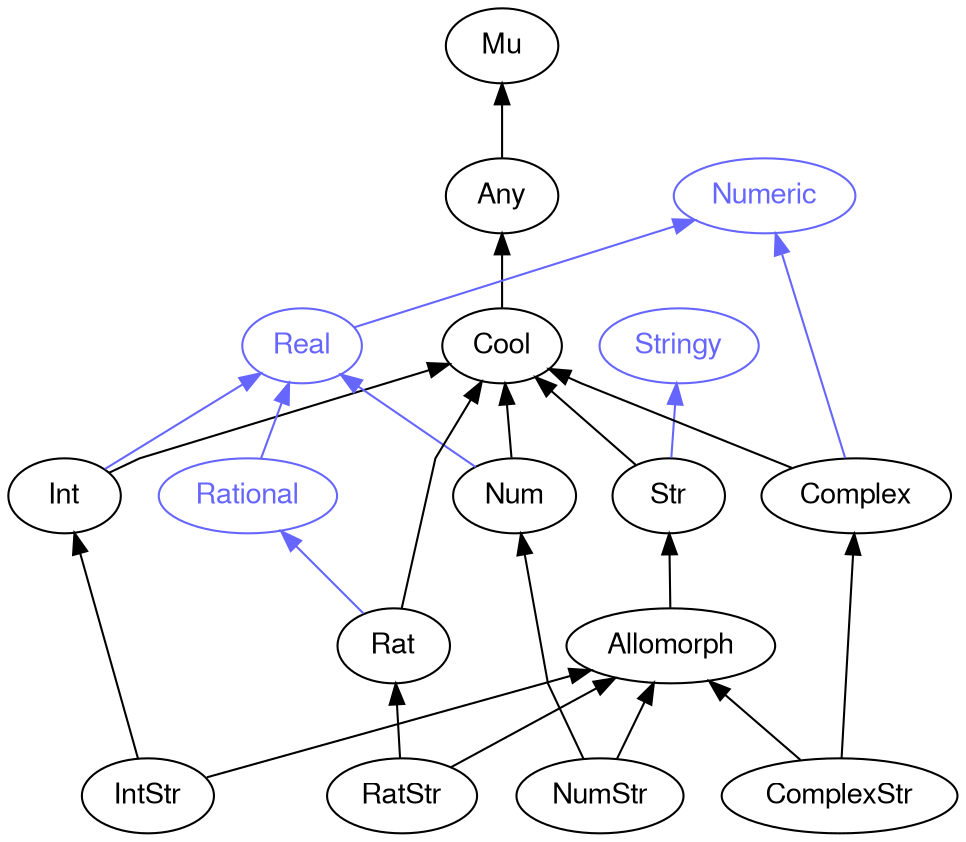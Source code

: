 digraph "raku-type-graph" {
    rankdir=BT;
    splines=polyline;
    overlap=false;

    graph [truecolor=true bgcolor="#FFFFFF"];
    // Types
    "Allomorph" [color="#000000", fontcolor="#000000", href="/type/Allomorph", fontname="FreeSans"];
    "Mu" [color="#000000", fontcolor="#000000", href="/type/Mu", fontname="FreeSans"];
    "Any" [color="#000000", fontcolor="#000000", href="/type/Any", fontname="FreeSans"];
    "Cool" [color="#000000", fontcolor="#000000", href="/type/Cool", fontname="FreeSans"];
    "Stringy" [color="#6666FF", fontcolor="#6666FF", href="/type/Stringy", fontname="FreeSans"];
    "Str" [color="#000000", fontcolor="#000000", href="/type/Str", fontname="FreeSans"];
    "Numeric" [color="#6666FF", fontcolor="#6666FF", href="/type/Numeric", fontname="FreeSans"];
    "Real" [color="#6666FF", fontcolor="#6666FF", href="/type/Real", fontname="FreeSans"];
    "Int" [color="#000000", fontcolor="#000000", href="/type/Int", fontname="FreeSans"];
    "IntStr" [color="#000000", fontcolor="#000000", href="/type/IntStr", fontname="FreeSans"];
    "Complex" [color="#000000", fontcolor="#000000", href="/type/Complex", fontname="FreeSans"];
    "ComplexStr" [color="#000000", fontcolor="#000000", href="/type/ComplexStr", fontname="FreeSans"];
    "Num" [color="#000000", fontcolor="#000000", href="/type/Num", fontname="FreeSans"];
    "NumStr" [color="#000000", fontcolor="#000000", href="/type/NumStr", fontname="FreeSans"];
    "Rational" [color="#6666FF", fontcolor="#6666FF", href="/type/Rational", fontname="FreeSans"];
    "Rat" [color="#000000", fontcolor="#000000", href="/type/Rat", fontname="FreeSans"];
    "RatStr" [color="#000000", fontcolor="#000000", href="/type/RatStr", fontname="FreeSans"];

    // Superclasses
    "Allomorph" -> "Str" [color="#000000"];
    "Any" -> "Mu" [color="#000000"];
    "Cool" -> "Any" [color="#000000"];
    "Str" -> "Cool" [color="#000000"];
    "Int" -> "Cool" [color="#000000"];
    "IntStr" -> "Allomorph" [color="#000000"];
    "IntStr" -> "Int" [color="#000000"];
    "Complex" -> "Cool" [color="#000000"];
    "ComplexStr" -> "Allomorph" [color="#000000"];
    "ComplexStr" -> "Complex" [color="#000000"];
    "Num" -> "Cool" [color="#000000"];
    "NumStr" -> "Allomorph" [color="#000000"];
    "NumStr" -> "Num" [color="#000000"];
    "Rat" -> "Cool" [color="#000000"];
    "RatStr" -> "Allomorph" [color="#000000"];
    "RatStr" -> "Rat" [color="#000000"];

    // Roles
    "Str" -> "Stringy" [color="#6666FF"];
    "Real" -> "Numeric" [color="#6666FF"];
    "Int" -> "Real" [color="#6666FF"];
    "Complex" -> "Numeric" [color="#6666FF"];
    "Num" -> "Real" [color="#6666FF"];
    "Rational" -> "Real" [color="#6666FF"];
    "Rat" -> "Rational" [color="#6666FF"];
}
